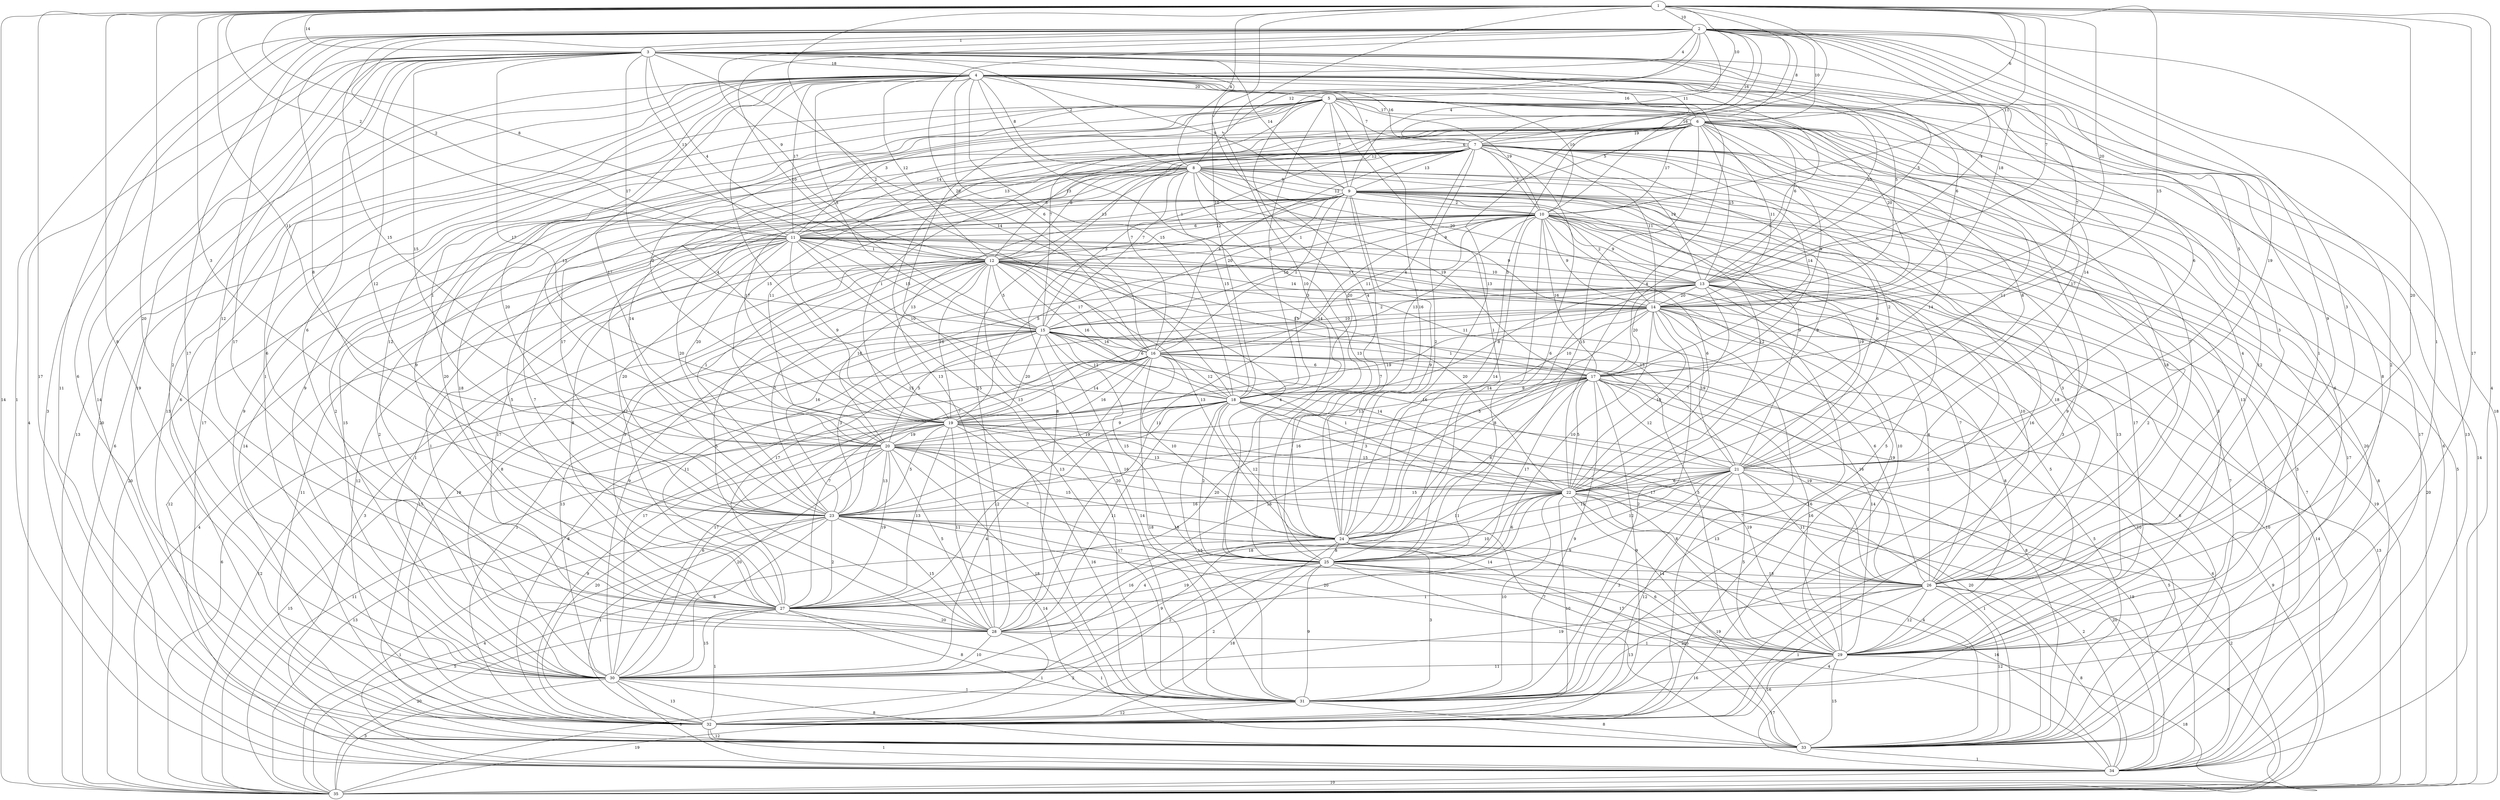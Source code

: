 graph G {
 1 -- 35 [label="14"];
 1 -- 28 [label="20"];
 1 -- 16 [label="2"];
 1 -- 13 [label="7"];
 1 -- 8 [label="4"];
 1 -- 7 [label="8"];
 1 -- 5 [label="10"];
 1 -- 30 [label="8"];
 1 -- 12 [label="8"];
 1 -- 34 [label="4"];
 1 -- 11 [label="2"];
 1 -- 31 [label="17"];
 1 -- 6 [label="6"];
 1 -- 24 [label="5"];
 1 -- 23 [label="3"];
 1 -- 17 [label="15"];
 1 -- 3 [label="14"];
 1 -- 25 [label="10"];
 1 -- 33 [label="17"];
 1 -- 10 [label="11"];
 1 -- 20 [label="11"];
 1 -- 26 [label="20"];
 1 -- 18 [label="10"];
 1 -- 14 [label="20"];
 1 -- 2 [label="10"];
 2 -- 31 [label="2"];
 2 -- 29 [label="1"];
 2 -- 16 [label="20"];
 2 -- 13 [label="4"];
 2 -- 10 [label="16"];
 2 -- 9 [label="4"];
 2 -- 6 [label="10"];
 2 -- 4 [label="4"];
 2 -- 34 [label="1"];
 2 -- 26 [label="3"];
 2 -- 15 [label="10"];
 2 -- 14 [label="18"];
 2 -- 32 [label="6"];
 2 -- 7 [label="16"];
 2 -- 30 [label="17"];
 2 -- 35 [label="18"];
 2 -- 17 [label="7"];
 2 -- 8 [label="12"];
 2 -- 22 [label="19"];
 2 -- 27 [label="12"];
 2 -- 23 [label="8"];
 2 -- 25 [label="20"];
 2 -- 21 [label="5"];
 2 -- 33 [label="11"];
 2 -- 12 [label="9"];
 2 -- 11 [label="2"];
 2 -- 24 [label="13"];
 2 -- 20 [label="15"];
 2 -- 3 [label="1"];
 3 -- 35 [label="4"];
 3 -- 34 [label="3"];
 3 -- 18 [label="14"];
 3 -- 14 [label="5"];
 3 -- 13 [label="5"];
 3 -- 15 [label="17"];
 3 -- 12 [label="4"];
 3 -- 30 [label="2"];
 3 -- 32 [label="19"];
 3 -- 26 [label="9"];
 3 -- 28 [label="17"];
 3 -- 7 [label="11"];
 3 -- 19 [label="17"];
 3 -- 21 [label="6"];
 3 -- 11 [label="13"];
 3 -- 33 [label="14"];
 3 -- 9 [label="14"];
 3 -- 24 [label="4"];
 3 -- 8 [label="2"];
 3 -- 29 [label="1"];
 3 -- 23 [label="12"];
 3 -- 20 [label="15"];
 3 -- 27 [label="6"];
 3 -- 4 [label="18"];
 4 -- 27 [label="12"];
 4 -- 26 [label="3"];
 4 -- 24 [label="16"];
 4 -- 21 [label="14"];
 4 -- 20 [label="13"];
 4 -- 18 [label="15"];
 4 -- 11 [label="17"];
 4 -- 10 [label="10"];
 4 -- 8 [label="8"];
 4 -- 6 [label="16"];
 4 -- 9 [label="9"];
 4 -- 23 [label="1"];
 4 -- 28 [label="6"];
 4 -- 7 [label="16"];
 4 -- 16 [label="6"];
 4 -- 12 [label="12"];
 4 -- 29 [label="12"];
 4 -- 22 [label="4"];
 4 -- 34 [label="20"];
 4 -- 17 [label="6"];
 4 -- 15 [label="5"];
 4 -- 35 [label="13"];
 4 -- 14 [label="6"];
 4 -- 13 [label="10"];
 4 -- 30 [label="1"];
 4 -- 33 [label="13"];
 4 -- 25 [label="14"];
 4 -- 32 [label="6"];
 4 -- 31 [label="15"];
 4 -- 5 [label="20"];
 5 -- 31 [label="13"];
 5 -- 30 [label="9"];
 5 -- 29 [label="8"];
 5 -- 9 [label="7"];
 5 -- 23 [label="20"];
 5 -- 18 [label="5"];
 5 -- 11 [label="3"];
 5 -- 33 [label="17"];
 5 -- 25 [label="1"];
 5 -- 35 [label="6"];
 5 -- 14 [label="20"];
 5 -- 34 [label="13"];
 5 -- 13 [label="6"];
 5 -- 7 [label="7"];
 5 -- 20 [label="17"];
 5 -- 15 [label="7"];
 5 -- 19 [label="2"];
 5 -- 26 [label="7"];
 5 -- 21 [label="17"];
 5 -- 10 [label="19"];
 5 -- 32 [label="9"];
 5 -- 22 [label="11"];
 5 -- 6 [label="17"];
 6 -- 34 [label="6"];
 6 -- 33 [label="17"];
 6 -- 27 [label="9"];
 6 -- 20 [label="15"];
 6 -- 17 [label="9"];
 6 -- 16 [label="7"];
 6 -- 13 [label="15"];
 6 -- 8 [label="6"];
 6 -- 11 [label="14"];
 6 -- 28 [label="13"];
 6 -- 26 [label="4"];
 6 -- 31 [label="9"];
 6 -- 22 [label="14"];
 6 -- 12 [label="13"];
 6 -- 23 [label="14"];
 6 -- 35 [label="14"];
 6 -- 9 [label="5"];
 6 -- 32 [label="2"];
 6 -- 21 [label="8"];
 6 -- 10 [label="17"];
 6 -- 25 [label="15"];
 6 -- 19 [label="4"];
 6 -- 14 [label="11"];
 6 -- 29 [label="6"];
 6 -- 7 [label="19"];
 7 -- 33 [label="20"];
 7 -- 30 [label="2"];
 7 -- 19 [label="1"];
 7 -- 17 [label="14"];
 7 -- 12 [label="8"];
 7 -- 15 [label="7"];
 7 -- 16 [label="4"];
 7 -- 31 [label="16"];
 7 -- 11 [label="13"];
 7 -- 35 [label="5"];
 7 -- 24 [label="2"];
 7 -- 32 [label="3"];
 7 -- 28 [label="15"];
 7 -- 27 [label="20"];
 7 -- 14 [label="11"];
 7 -- 13 [label="19"];
 7 -- 9 [label="13"];
 7 -- 20 [label="11"];
 7 -- 29 [label="13"];
 7 -- 25 [label="6"];
 7 -- 10 [label="7"];
 7 -- 21 [label="2"];
 7 -- 26 [label="18"];
 7 -- 18 [label="4"];
 7 -- 8 [label="12"];
 8 -- 35 [label="20"];
 8 -- 32 [label="14"];
 8 -- 29 [label="5"];
 8 -- 22 [label="9"];
 8 -- 21 [label="6"];
 8 -- 19 [label="17"];
 8 -- 17 [label="19"];
 8 -- 13 [label="20"];
 8 -- 11 [label="3"];
 8 -- 10 [label="12"];
 8 -- 27 [label="18"];
 8 -- 23 [label="17"];
 8 -- 15 [label="3"];
 8 -- 12 [label="13"];
 8 -- 28 [label="7"];
 8 -- 24 [label="13"];
 8 -- 14 [label="9"];
 8 -- 30 [label="15"];
 8 -- 33 [label="17"];
 8 -- 18 [label="15"];
 8 -- 9 [label="9"];
 9 -- 34 [label="8"];
 9 -- 30 [label="2"];
 9 -- 25 [label="7"];
 9 -- 18 [label="3"];
 9 -- 11 [label="1"];
 9 -- 28 [label="8"];
 9 -- 16 [label="1"];
 9 -- 31 [label="5"];
 9 -- 35 [label="20"];
 9 -- 33 [label="3"];
 9 -- 22 [label="12"];
 9 -- 26 [label="3"];
 9 -- 19 [label="13"];
 9 -- 27 [label="5"];
 9 -- 29 [label="17"];
 9 -- 12 [label="12"];
 9 -- 24 [label="9"];
 9 -- 15 [label="20"];
 9 -- 23 [label="20"];
 9 -- 21 [label="9"];
 9 -- 14 [label="2"];
 9 -- 10 [label="2"];
 10 -- 30 [label="1"];
 10 -- 28 [label="11"];
 10 -- 27 [label="17"];
 10 -- 24 [label="14"];
 10 -- 22 [label="6"];
 10 -- 21 [label="19"];
 10 -- 15 [label="16"];
 10 -- 13 [label="9"];
 10 -- 23 [label="1"];
 10 -- 14 [label="9"];
 10 -- 29 [label="13"];
 10 -- 32 [label="1"];
 10 -- 16 [label="11"];
 10 -- 33 [label="7"];
 10 -- 18 [label="13"];
 10 -- 17 [label="16"];
 10 -- 26 [label="18"];
 10 -- 12 [label="1"];
 10 -- 34 [label="7"];
 10 -- 19 [label="5"];
 10 -- 35 [label="19"];
 10 -- 25 [label="14"];
 10 -- 11 [label="6"];
 11 -- 34 [label="12"];
 11 -- 29 [label="10"];
 11 -- 28 [label="17"];
 11 -- 20 [label="20"];
 11 -- 14 [label="17"];
 11 -- 23 [label="20"];
 11 -- 30 [label="1"];
 11 -- 15 [label="15"];
 11 -- 13 [label="9"];
 11 -- 33 [label="11"];
 11 -- 25 [label="4"];
 11 -- 27 [label="8"];
 11 -- 18 [label="10"];
 11 -- 26 [label="10"];
 11 -- 32 [label="12"];
 11 -- 31 [label="13"];
 11 -- 19 [label="9"];
 11 -- 12 [label="1"];
 12 -- 34 [label="3"];
 12 -- 32 [label="19"];
 12 -- 20 [label="16"];
 12 -- 14 [label="14"];
 12 -- 30 [label="8"];
 12 -- 18 [label="16"];
 12 -- 26 [label="7"];
 12 -- 35 [label="4"];
 12 -- 24 [label="13"];
 12 -- 21 [label="15"];
 12 -- 17 [label="13"];
 12 -- 28 [label="5"];
 12 -- 31 [label="20"];
 12 -- 15 [label="5"];
 12 -- 29 [label="19"];
 12 -- 22 [label="20"];
 12 -- 23 [label="7"];
 12 -- 19 [label="16"];
 12 -- 27 [label="3"];
 12 -- 16 [label="17"];
 12 -- 33 [label="15"];
 12 -- 13 [label="10"];
 13 -- 29 [label="5"];
 13 -- 18 [label="8"];
 13 -- 15 [label="2"];
 13 -- 22 [label="7"];
 13 -- 34 [label="10"];
 13 -- 32 [label="16"];
 13 -- 23 [label="16"];
 13 -- 24 [label="5"];
 13 -- 17 [label="20"];
 13 -- 19 [label="6"];
 13 -- 33 [label="6"];
 13 -- 30 [label="9"];
 13 -- 35 [label="14"];
 13 -- 26 [label="4"];
 13 -- 14 [label="20"];
 14 -- 32 [label="7"];
 14 -- 22 [label="10"];
 14 -- 19 [label="19"];
 14 -- 35 [label="13"];
 14 -- 21 [label="19"];
 14 -- 16 [label="11"];
 14 -- 23 [label="7"];
 14 -- 31 [label="2"];
 14 -- 33 [label="10"];
 14 -- 27 [label="17"];
 14 -- 25 [label="10"];
 14 -- 29 [label="8"];
 14 -- 26 [label="6"];
 14 -- 18 [label="10"];
 14 -- 24 [label="8"];
 14 -- 15 [label="10"];
 15 -- 32 [label="1"];
 15 -- 30 [label="13"];
 15 -- 25 [label="15"];
 15 -- 23 [label="3"];
 15 -- 21 [label="16"];
 15 -- 33 [label="5"];
 15 -- 31 [label="14"];
 15 -- 29 [label="5"];
 15 -- 19 [label="20"];
 15 -- 17 [label="1"];
 15 -- 35 [label="6"];
 15 -- 22 [label="14"];
 15 -- 27 [label="11"];
 15 -- 18 [label="12"];
 15 -- 20 [label="5"];
 15 -- 16 [label="16"];
 16 -- 29 [label="14"];
 16 -- 27 [label="7"];
 16 -- 26 [label="16"];
 16 -- 23 [label="19"];
 16 -- 18 [label="12"];
 16 -- 30 [label="17"];
 16 -- 24 [label="10"];
 16 -- 20 [label="16"];
 16 -- 32 [label="8"];
 16 -- 33 [label="8"];
 16 -- 22 [label="1"];
 16 -- 35 [label="12"];
 16 -- 19 [label="14"];
 16 -- 31 [label="18"];
 16 -- 17 [label="6"];
 17 -- 34 [label="6"];
 17 -- 26 [label="19"];
 17 -- 25 [label="17"];
 17 -- 22 [label="5"];
 17 -- 20 [label="13"];
 17 -- 24 [label="6"];
 17 -- 35 [label="9"];
 17 -- 31 [label="9"];
 17 -- 29 [label="16"];
 17 -- 28 [label="16"];
 17 -- 32 [label="9"];
 17 -- 21 [label="12"];
 17 -- 23 [label="16"];
 17 -- 30 [label="17"];
 17 -- 27 [label="20"];
 17 -- 18 [label="9"];
 18 -- 34 [label="5"];
 18 -- 31 [label="15"];
 18 -- 28 [label="11"];
 18 -- 27 [label="12"];
 18 -- 25 [label="2"];
 18 -- 22 [label="3"];
 18 -- 24 [label="12"];
 18 -- 20 [label="9"];
 18 -- 29 [label="19"];
 18 -- 35 [label="11"];
 18 -- 30 [label="4"];
 18 -- 26 [label="17"];
 18 -- 19 [label="1"];
 19 -- 35 [label="15"];
 19 -- 32 [label="9"];
 19 -- 28 [label="11"];
 19 -- 22 [label="13"];
 19 -- 29 [label="8"];
 19 -- 31 [label="16"];
 19 -- 27 [label="13"];
 19 -- 33 [label="20"];
 19 -- 30 [label="6"];
 19 -- 23 [label="5"];
 19 -- 34 [label="19"];
 19 -- 20 [label="19"];
 20 -- 35 [label="13"];
 20 -- 32 [label="20"];
 20 -- 31 [label="18"];
 20 -- 30 [label="20"];
 20 -- 24 [label="15"];
 20 -- 23 [label="13"];
 20 -- 22 [label="16"];
 20 -- 27 [label="19"];
 20 -- 33 [label="7"];
 20 -- 25 [label="7"];
 20 -- 28 [label="5"];
 20 -- 21 [label="15"];
 21 -- 31 [label="3"];
 21 -- 26 [label="11"];
 21 -- 23 [label="15"];
 21 -- 27 [label="10"];
 21 -- 32 [label="12"];
 21 -- 24 [label="15"];
 21 -- 29 [label="5"];
 21 -- 28 [label="9"];
 21 -- 34 [label="20"];
 21 -- 25 [label="12"];
 21 -- 33 [label="1"];
 21 -- 22 [label="6"];
 22 -- 35 [label="2"];
 22 -- 28 [label="14"];
 22 -- 30 [label="4"];
 22 -- 25 [label="6"];
 22 -- 34 [label="2"];
 22 -- 26 [label="13"];
 22 -- 24 [label="11"];
 22 -- 32 [label="10"];
 22 -- 27 [label="18"];
 22 -- 33 [label="4"];
 22 -- 31 [label="10"];
 22 -- 29 [label="14"];
 22 -- 23 [label="16"];
 23 -- 34 [label="4"];
 23 -- 33 [label="19"];
 23 -- 32 [label="1"];
 23 -- 29 [label="20"];
 23 -- 35 [label="1"];
 23 -- 30 [label="6"];
 23 -- 31 [label="14"];
 23 -- 27 [label="2"];
 23 -- 28 [label="15"];
 23 -- 26 [label="17"];
 23 -- 24 [label="18"];
 24 -- 29 [label="6"];
 24 -- 31 [label="3"];
 24 -- 33 [label="5"];
 24 -- 34 [label="16"];
 24 -- 28 [label="16"];
 24 -- 35 [label="5"];
 24 -- 32 [label="2"];
 24 -- 30 [label="9"];
 24 -- 25 [label="8"];
 25 -- 33 [label="13"];
 25 -- 31 [label="9"];
 25 -- 30 [label="2"];
 25 -- 29 [label="17"];
 25 -- 27 [label="19"];
 25 -- 32 [label="18"];
 25 -- 35 [label="2"];
 25 -- 34 [label="4"];
 25 -- 26 [label="18"];
 26 -- 35 [label="9"];
 26 -- 34 [label="8"];
 26 -- 32 [label="1"];
 26 -- 31 [label="20"];
 26 -- 33 [label="12"];
 26 -- 30 [label="19"];
 26 -- 29 [label="12"];
 26 -- 27 [label="1"];
 27 -- 35 [label="20"];
 27 -- 33 [label="1"];
 27 -- 30 [label="15"];
 27 -- 32 [label="1"];
 27 -- 31 [label="8"];
 27 -- 28 [label="20"];
 28 -- 30 [label="10"];
 28 -- 32 [label="1"];
 28 -- 29 [label="1"];
 29 -- 31 [label="16"];
 29 -- 35 [label="18"];
 29 -- 33 [label="15"];
 29 -- 32 [label="16"];
 29 -- 34 [label="17"];
 29 -- 30 [label="11"];
 30 -- 35 [label="3"];
 30 -- 34 [label="8"];
 30 -- 33 [label="8"];
 30 -- 32 [label="13"];
 30 -- 31 [label="1"];
 31 -- 35 [label="19"];
 31 -- 33 [label="8"];
 31 -- 32 [label="12"];
 32 -- 34 [label="1"];
 32 -- 33 [label="12"];
 33 -- 34 [label="1"];
 34 -- 35 [label="10"];
}
